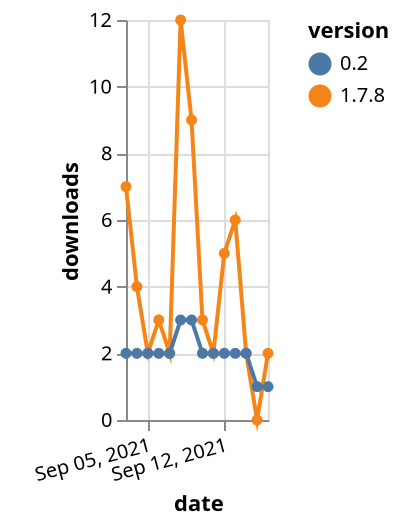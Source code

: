 {"$schema": "https://vega.github.io/schema/vega-lite/v5.json", "description": "A simple bar chart with embedded data.", "data": {"values": [{"date": "2021-09-03", "total": 7764, "delta": 7, "version": "1.7.8"}, {"date": "2021-09-04", "total": 7768, "delta": 4, "version": "1.7.8"}, {"date": "2021-09-05", "total": 7770, "delta": 2, "version": "1.7.8"}, {"date": "2021-09-06", "total": 7773, "delta": 3, "version": "1.7.8"}, {"date": "2021-09-07", "total": 7775, "delta": 2, "version": "1.7.8"}, {"date": "2021-09-08", "total": 7787, "delta": 12, "version": "1.7.8"}, {"date": "2021-09-09", "total": 7796, "delta": 9, "version": "1.7.8"}, {"date": "2021-09-10", "total": 7799, "delta": 3, "version": "1.7.8"}, {"date": "2021-09-11", "total": 7801, "delta": 2, "version": "1.7.8"}, {"date": "2021-09-12", "total": 7806, "delta": 5, "version": "1.7.8"}, {"date": "2021-09-13", "total": 7812, "delta": 6, "version": "1.7.8"}, {"date": "2021-09-14", "total": 7814, "delta": 2, "version": "1.7.8"}, {"date": "2021-09-15", "total": 7814, "delta": 0, "version": "1.7.8"}, {"date": "2021-09-16", "total": 7816, "delta": 2, "version": "1.7.8"}, {"date": "2021-09-03", "total": 2657, "delta": 2, "version": "0.2"}, {"date": "2021-09-04", "total": 2659, "delta": 2, "version": "0.2"}, {"date": "2021-09-05", "total": 2661, "delta": 2, "version": "0.2"}, {"date": "2021-09-06", "total": 2663, "delta": 2, "version": "0.2"}, {"date": "2021-09-07", "total": 2665, "delta": 2, "version": "0.2"}, {"date": "2021-09-08", "total": 2668, "delta": 3, "version": "0.2"}, {"date": "2021-09-09", "total": 2671, "delta": 3, "version": "0.2"}, {"date": "2021-09-10", "total": 2673, "delta": 2, "version": "0.2"}, {"date": "2021-09-11", "total": 2675, "delta": 2, "version": "0.2"}, {"date": "2021-09-12", "total": 2677, "delta": 2, "version": "0.2"}, {"date": "2021-09-13", "total": 2679, "delta": 2, "version": "0.2"}, {"date": "2021-09-14", "total": 2681, "delta": 2, "version": "0.2"}, {"date": "2021-09-15", "total": 2682, "delta": 1, "version": "0.2"}, {"date": "2021-09-16", "total": 2683, "delta": 1, "version": "0.2"}]}, "width": "container", "mark": {"type": "line", "point": {"filled": true}}, "encoding": {"x": {"field": "date", "type": "temporal", "timeUnit": "yearmonthdate", "title": "date", "axis": {"labelAngle": -15}}, "y": {"field": "delta", "type": "quantitative", "title": "downloads"}, "color": {"field": "version", "type": "nominal"}, "tooltip": {"field": "delta"}}}